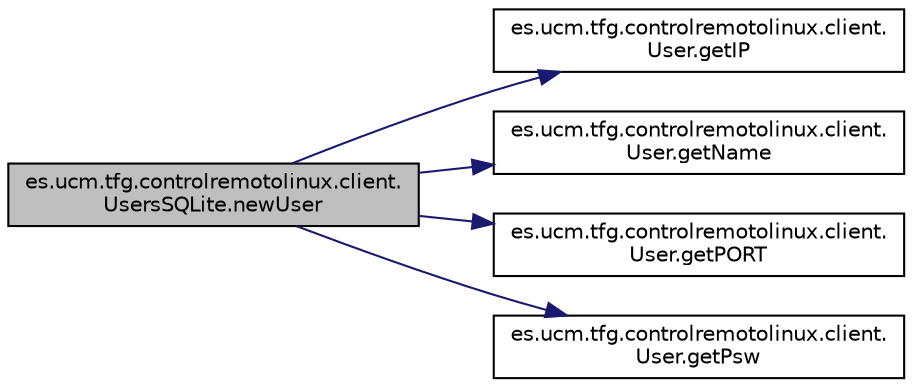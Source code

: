 digraph "es.ucm.tfg.controlremotolinux.client.UsersSQLite.newUser"
{
  edge [fontname="Helvetica",fontsize="10",labelfontname="Helvetica",labelfontsize="10"];
  node [fontname="Helvetica",fontsize="10",shape=record];
  rankdir="LR";
  Node1 [label="es.ucm.tfg.controlremotolinux.client.\lUsersSQLite.newUser",height=0.2,width=0.4,color="black", fillcolor="grey75", style="filled" fontcolor="black"];
  Node1 -> Node2 [color="midnightblue",fontsize="10",style="solid",fontname="Helvetica"];
  Node2 [label="es.ucm.tfg.controlremotolinux.client.\lUser.getIP",height=0.2,width=0.4,color="black", fillcolor="white", style="filled",URL="$classes_1_1ucm_1_1tfg_1_1controlremotolinux_1_1client_1_1User.html#a3ca42d141d23695fb23267259d66ba8d"];
  Node1 -> Node3 [color="midnightblue",fontsize="10",style="solid",fontname="Helvetica"];
  Node3 [label="es.ucm.tfg.controlremotolinux.client.\lUser.getName",height=0.2,width=0.4,color="black", fillcolor="white", style="filled",URL="$classes_1_1ucm_1_1tfg_1_1controlremotolinux_1_1client_1_1User.html#a9a224b1386a94768f5fcecd2808a9233"];
  Node1 -> Node4 [color="midnightblue",fontsize="10",style="solid",fontname="Helvetica"];
  Node4 [label="es.ucm.tfg.controlremotolinux.client.\lUser.getPORT",height=0.2,width=0.4,color="black", fillcolor="white", style="filled",URL="$classes_1_1ucm_1_1tfg_1_1controlremotolinux_1_1client_1_1User.html#a4360af18965579e2dd9055d8255519b4"];
  Node1 -> Node5 [color="midnightblue",fontsize="10",style="solid",fontname="Helvetica"];
  Node5 [label="es.ucm.tfg.controlremotolinux.client.\lUser.getPsw",height=0.2,width=0.4,color="black", fillcolor="white", style="filled",URL="$classes_1_1ucm_1_1tfg_1_1controlremotolinux_1_1client_1_1User.html#a503cace3feb13cc0094741f2ef3e0c43"];
}
